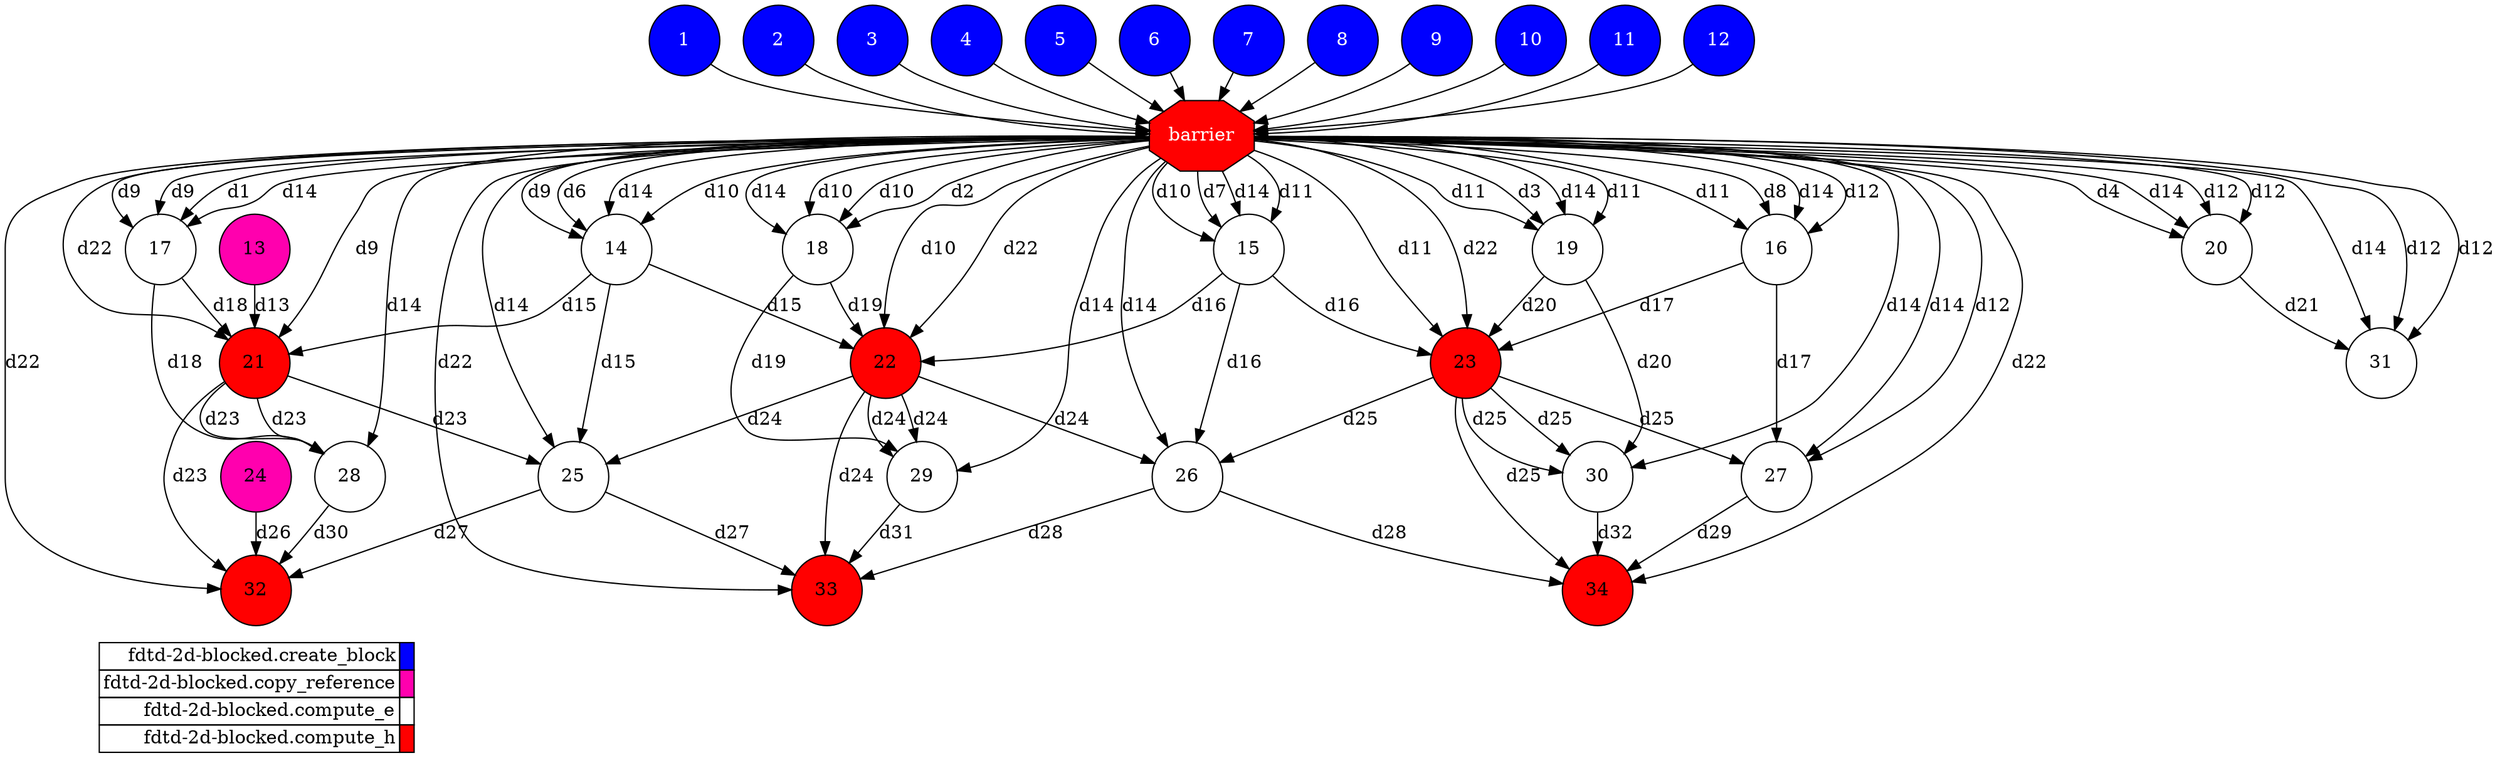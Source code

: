 digraph {
  rankdir=TB;
  labeljust="l";
  subgraph dependence_graph {
    ranksep=0.20;
    node[height=0.75];

1[shape=circle, style=filled fillcolor="#0000ff" fontcolor="#ffffff"];
2[shape=circle, style=filled fillcolor="#0000ff" fontcolor="#ffffff"];
3[shape=circle, style=filled fillcolor="#0000ff" fontcolor="#ffffff"];
4[shape=circle, style=filled fillcolor="#0000ff" fontcolor="#ffffff"];
5[shape=circle, style=filled fillcolor="#0000ff" fontcolor="#ffffff"];
6[shape=circle, style=filled fillcolor="#0000ff" fontcolor="#ffffff"];
7[shape=circle, style=filled fillcolor="#0000ff" fontcolor="#ffffff"];
8[shape=circle, style=filled fillcolor="#0000ff" fontcolor="#ffffff"];
9[shape=circle, style=filled fillcolor="#0000ff" fontcolor="#ffffff"];
10[shape=circle, style=filled fillcolor="#0000ff" fontcolor="#ffffff"];
11[shape=circle, style=filled fillcolor="#0000ff" fontcolor="#ffffff"];
12[shape=circle, style=filled fillcolor="#0000ff" fontcolor="#ffffff"];
Synchro1[label="barrier", shape=octagon, style=filled fillcolor="#ff0000" fontcolor="#FFFFFF"];
1 -> Synchro1;
7 -> Synchro1;
10 -> Synchro1;
5 -> Synchro1;
9 -> Synchro1;
2 -> Synchro1;
11 -> Synchro1;
8 -> Synchro1;
12 -> Synchro1;
6 -> Synchro1;
3 -> Synchro1;
4 -> Synchro1;
13[shape=circle, style=filled fillcolor="#ff00ae" fontcolor="#000000"];
14[shape=circle, style=filled fillcolor="#ffffff" fontcolor="#000000"];
Synchro1 -> 14[ label="d6" ];
Synchro1 -> 14[ label="d14" ];
Synchro1 -> 14[ label="d10" ];
Synchro1 -> 14[ label="d9" ];
15[shape=circle, style=filled fillcolor="#ffffff" fontcolor="#000000"];
Synchro1 -> 15[ label="d7" ];
Synchro1 -> 15[ label="d14" ];
Synchro1 -> 15[ label="d11" ];
Synchro1 -> 15[ label="d10" ];
16[shape=circle, style=filled fillcolor="#ffffff" fontcolor="#000000"];
Synchro1 -> 16[ label="d8" ];
Synchro1 -> 16[ label="d14" ];
Synchro1 -> 16[ label="d12" ];
Synchro1 -> 16[ label="d11" ];
17[shape=circle, style=filled fillcolor="#ffffff" fontcolor="#000000"];
Synchro1 -> 17[ label="d1" ];
Synchro1 -> 17[ label="d14" ];
Synchro1 -> 17[ label="d9" ];
Synchro1 -> 17[ label="d9" ];
18[shape=circle, style=filled fillcolor="#ffffff" fontcolor="#000000"];
Synchro1 -> 18[ label="d2" ];
Synchro1 -> 18[ label="d14" ];
Synchro1 -> 18[ label="d10" ];
Synchro1 -> 18[ label="d10" ];
19[shape=circle, style=filled fillcolor="#ffffff" fontcolor="#000000"];
Synchro1 -> 19[ label="d3" ];
Synchro1 -> 19[ label="d14" ];
Synchro1 -> 19[ label="d11" ];
Synchro1 -> 19[ label="d11" ];
20[shape=circle, style=filled fillcolor="#ffffff" fontcolor="#000000"];
Synchro1 -> 20[ label="d4" ];
Synchro1 -> 20[ label="d14" ];
Synchro1 -> 20[ label="d12" ];
Synchro1 -> 20[ label="d12" ];
21[shape=circle, style=filled fillcolor="#ff0000" fontcolor="#000000"];
Synchro1 -> 21[ label="d9" ];
Synchro1 -> 21[ label="d22" ];
17 -> 21[ label="d18" ];
14 -> 21[ label="d15" ];
13 -> 21[ label="d13" ];
22[shape=circle, style=filled fillcolor="#ff0000" fontcolor="#000000"];
Synchro1 -> 22[ label="d10" ];
Synchro1 -> 22[ label="d22" ];
18 -> 22[ label="d19" ];
15 -> 22[ label="d16" ];
14 -> 22[ label="d15" ];
23[shape=circle, style=filled fillcolor="#ff0000" fontcolor="#000000"];
Synchro1 -> 23[ label="d11" ];
Synchro1 -> 23[ label="d22" ];
19 -> 23[ label="d20" ];
16 -> 23[ label="d17" ];
15 -> 23[ label="d16" ];
24[shape=circle, style=filled fillcolor="#ff00ae" fontcolor="#000000"];
25[shape=circle, style=filled fillcolor="#ffffff" fontcolor="#000000"];
14 -> 25[ label="d15" ];
Synchro1 -> 25[ label="d14" ];
22 -> 25[ label="d24" ];
21 -> 25[ label="d23" ];
26[shape=circle, style=filled fillcolor="#ffffff" fontcolor="#000000"];
15 -> 26[ label="d16" ];
Synchro1 -> 26[ label="d14" ];
23 -> 26[ label="d25" ];
22 -> 26[ label="d24" ];
27[shape=circle, style=filled fillcolor="#ffffff" fontcolor="#000000"];
16 -> 27[ label="d17" ];
Synchro1 -> 27[ label="d14" ];
Synchro1 -> 27[ label="d12" ];
23 -> 27[ label="d25" ];
28[shape=circle, style=filled fillcolor="#ffffff" fontcolor="#000000"];
17 -> 28[ label="d18" ];
Synchro1 -> 28[ label="d14" ];
21 -> 28[ label="d23" ];
21 -> 28[ label="d23" ];
29[shape=circle, style=filled fillcolor="#ffffff" fontcolor="#000000"];
18 -> 29[ label="d19" ];
Synchro1 -> 29[ label="d14" ];
22 -> 29[ label="d24" ];
22 -> 29[ label="d24" ];
30[shape=circle, style=filled fillcolor="#ffffff" fontcolor="#000000"];
19 -> 30[ label="d20" ];
Synchro1 -> 30[ label="d14" ];
23 -> 30[ label="d25" ];
23 -> 30[ label="d25" ];
31[shape=circle, style=filled fillcolor="#ffffff" fontcolor="#000000"];
20 -> 31[ label="d21" ];
Synchro1 -> 31[ label="d14" ];
Synchro1 -> 31[ label="d12" ];
Synchro1 -> 31[ label="d12" ];
32[shape=circle, style=filled fillcolor="#ff0000" fontcolor="#000000"];
21 -> 32[ label="d23" ];
Synchro1 -> 32[ label="d22" ];
28 -> 32[ label="d30" ];
25 -> 32[ label="d27" ];
24 -> 32[ label="d26" ];
33[shape=circle, style=filled fillcolor="#ff0000" fontcolor="#000000"];
22 -> 33[ label="d24" ];
Synchro1 -> 33[ label="d22" ];
29 -> 33[ label="d31" ];
26 -> 33[ label="d28" ];
25 -> 33[ label="d27" ];
34[shape=circle, style=filled fillcolor="#ff0000" fontcolor="#000000"];
23 -> 34[ label="d25" ];
Synchro1 -> 34[ label="d22" ];
30 -> 34[ label="d32" ];
27 -> 34[ label="d29" ];
26 -> 34[ label="d28" ];  }
  subgraph legend {
    rank=sink;
    node [shape=plaintext, height=0.75];
    ranksep=0.20;
    label = "Legend";
    key [label=<
      <table border="0" cellpadding="2" cellspacing="0" cellborder="1">
<tr>
<td align="right">fdtd-2d-blocked.create_block</td>
<td bgcolor="#0000ff">&nbsp;</td>
</tr>
<tr>
<td align="right">fdtd-2d-blocked.copy_reference</td>
<td bgcolor="#ff00ae">&nbsp;</td>
</tr>
<tr>
<td align="right">fdtd-2d-blocked.compute_e</td>
<td bgcolor="#ffffff">&nbsp;</td>
</tr>
<tr>
<td align="right">fdtd-2d-blocked.compute_h</td>
<td bgcolor="#ff0000">&nbsp;</td>
</tr>
      </table>
    >]
  }
}
